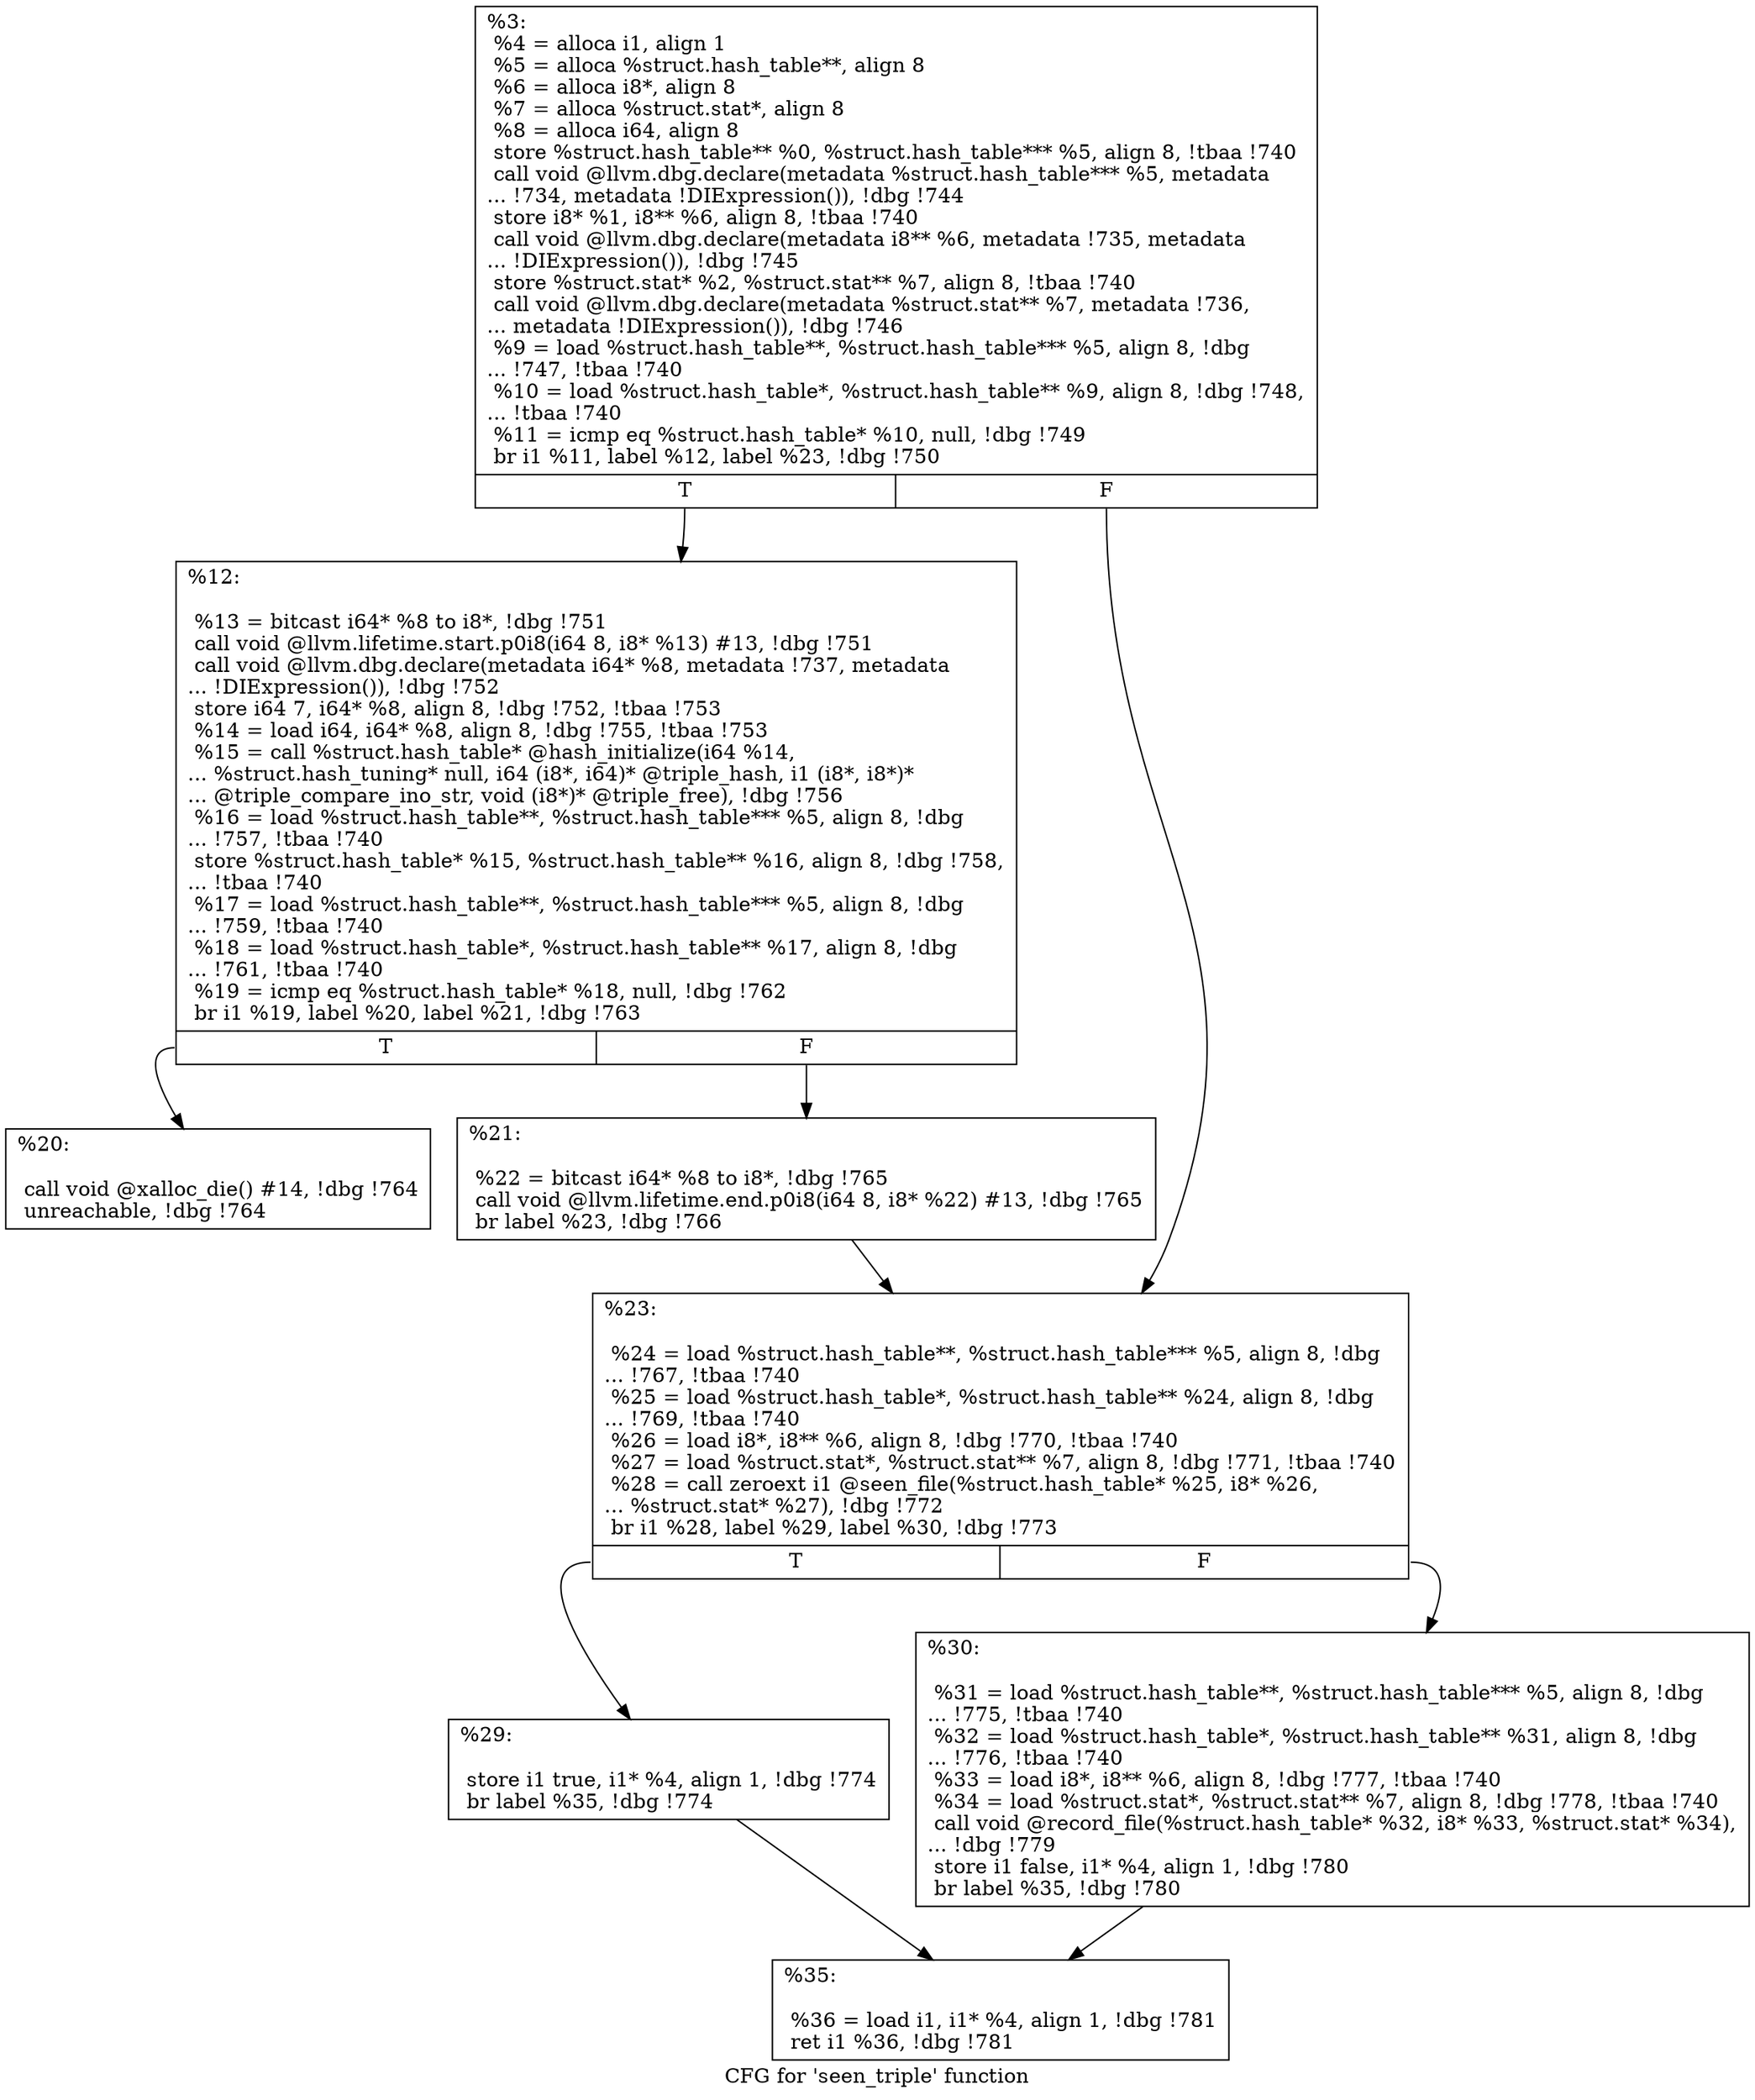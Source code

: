digraph "CFG for 'seen_triple' function" {
	label="CFG for 'seen_triple' function";

	Node0x23fb390 [shape=record,label="{%3:\l  %4 = alloca i1, align 1\l  %5 = alloca %struct.hash_table**, align 8\l  %6 = alloca i8*, align 8\l  %7 = alloca %struct.stat*, align 8\l  %8 = alloca i64, align 8\l  store %struct.hash_table** %0, %struct.hash_table*** %5, align 8, !tbaa !740\l  call void @llvm.dbg.declare(metadata %struct.hash_table*** %5, metadata\l... !734, metadata !DIExpression()), !dbg !744\l  store i8* %1, i8** %6, align 8, !tbaa !740\l  call void @llvm.dbg.declare(metadata i8** %6, metadata !735, metadata\l... !DIExpression()), !dbg !745\l  store %struct.stat* %2, %struct.stat** %7, align 8, !tbaa !740\l  call void @llvm.dbg.declare(metadata %struct.stat** %7, metadata !736,\l... metadata !DIExpression()), !dbg !746\l  %9 = load %struct.hash_table**, %struct.hash_table*** %5, align 8, !dbg\l... !747, !tbaa !740\l  %10 = load %struct.hash_table*, %struct.hash_table** %9, align 8, !dbg !748,\l... !tbaa !740\l  %11 = icmp eq %struct.hash_table* %10, null, !dbg !749\l  br i1 %11, label %12, label %23, !dbg !750\l|{<s0>T|<s1>F}}"];
	Node0x23fb390:s0 -> Node0x23fb3e0;
	Node0x23fb390:s1 -> Node0x23fb4d0;
	Node0x23fb3e0 [shape=record,label="{%12:\l\l  %13 = bitcast i64* %8 to i8*, !dbg !751\l  call void @llvm.lifetime.start.p0i8(i64 8, i8* %13) #13, !dbg !751\l  call void @llvm.dbg.declare(metadata i64* %8, metadata !737, metadata\l... !DIExpression()), !dbg !752\l  store i64 7, i64* %8, align 8, !dbg !752, !tbaa !753\l  %14 = load i64, i64* %8, align 8, !dbg !755, !tbaa !753\l  %15 = call %struct.hash_table* @hash_initialize(i64 %14,\l... %struct.hash_tuning* null, i64 (i8*, i64)* @triple_hash, i1 (i8*, i8*)*\l... @triple_compare_ino_str, void (i8*)* @triple_free), !dbg !756\l  %16 = load %struct.hash_table**, %struct.hash_table*** %5, align 8, !dbg\l... !757, !tbaa !740\l  store %struct.hash_table* %15, %struct.hash_table** %16, align 8, !dbg !758,\l... !tbaa !740\l  %17 = load %struct.hash_table**, %struct.hash_table*** %5, align 8, !dbg\l... !759, !tbaa !740\l  %18 = load %struct.hash_table*, %struct.hash_table** %17, align 8, !dbg\l... !761, !tbaa !740\l  %19 = icmp eq %struct.hash_table* %18, null, !dbg !762\l  br i1 %19, label %20, label %21, !dbg !763\l|{<s0>T|<s1>F}}"];
	Node0x23fb3e0:s0 -> Node0x23fb430;
	Node0x23fb3e0:s1 -> Node0x23fb480;
	Node0x23fb430 [shape=record,label="{%20:\l\l  call void @xalloc_die() #14, !dbg !764\l  unreachable, !dbg !764\l}"];
	Node0x23fb480 [shape=record,label="{%21:\l\l  %22 = bitcast i64* %8 to i8*, !dbg !765\l  call void @llvm.lifetime.end.p0i8(i64 8, i8* %22) #13, !dbg !765\l  br label %23, !dbg !766\l}"];
	Node0x23fb480 -> Node0x23fb4d0;
	Node0x23fb4d0 [shape=record,label="{%23:\l\l  %24 = load %struct.hash_table**, %struct.hash_table*** %5, align 8, !dbg\l... !767, !tbaa !740\l  %25 = load %struct.hash_table*, %struct.hash_table** %24, align 8, !dbg\l... !769, !tbaa !740\l  %26 = load i8*, i8** %6, align 8, !dbg !770, !tbaa !740\l  %27 = load %struct.stat*, %struct.stat** %7, align 8, !dbg !771, !tbaa !740\l  %28 = call zeroext i1 @seen_file(%struct.hash_table* %25, i8* %26,\l... %struct.stat* %27), !dbg !772\l  br i1 %28, label %29, label %30, !dbg !773\l|{<s0>T|<s1>F}}"];
	Node0x23fb4d0:s0 -> Node0x23fb520;
	Node0x23fb4d0:s1 -> Node0x23fb570;
	Node0x23fb520 [shape=record,label="{%29:\l\l  store i1 true, i1* %4, align 1, !dbg !774\l  br label %35, !dbg !774\l}"];
	Node0x23fb520 -> Node0x23fb5c0;
	Node0x23fb570 [shape=record,label="{%30:\l\l  %31 = load %struct.hash_table**, %struct.hash_table*** %5, align 8, !dbg\l... !775, !tbaa !740\l  %32 = load %struct.hash_table*, %struct.hash_table** %31, align 8, !dbg\l... !776, !tbaa !740\l  %33 = load i8*, i8** %6, align 8, !dbg !777, !tbaa !740\l  %34 = load %struct.stat*, %struct.stat** %7, align 8, !dbg !778, !tbaa !740\l  call void @record_file(%struct.hash_table* %32, i8* %33, %struct.stat* %34),\l... !dbg !779\l  store i1 false, i1* %4, align 1, !dbg !780\l  br label %35, !dbg !780\l}"];
	Node0x23fb570 -> Node0x23fb5c0;
	Node0x23fb5c0 [shape=record,label="{%35:\l\l  %36 = load i1, i1* %4, align 1, !dbg !781\l  ret i1 %36, !dbg !781\l}"];
}

